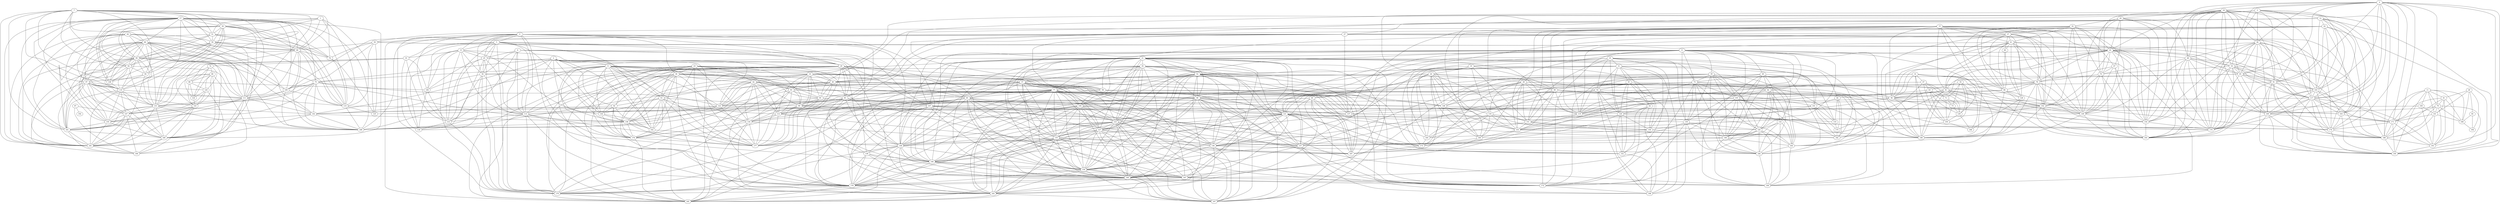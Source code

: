 graph G {
  0;
  1;
  2;
  3;
  4;
  5;
  6;
  7;
  8;
  9;
  10;
  11;
  12;
  13;
  14;
  15;
  16;
  17;
  18;
  19;
  20;
  21;
  22;
  23;
  24;
  25;
  26;
  27;
  28;
  29;
  30;
  31;
  32;
  33;
  34;
  35;
  36;
  37;
  38;
  39;
  40;
  41;
  42;
  43;
  44;
  45;
  46;
  47;
  48;
  49;
  50;
  51;
  52;
  53;
  54;
  55;
  56;
  57;
  58;
  59;
  60;
  61;
  62;
  63;
  64;
  65;
  66;
  67;
  68;
  69;
  70;
  71;
  72;
  73;
  74;
  75;
  76;
  77;
  78;
  79;
  80;
  81;
  82;
  83;
  84;
  85;
  86;
  87;
  88;
  89;
  90;
  91;
  92;
  93;
  94;
  95;
  96;
  97;
  98;
  99;
  100;
  101;
  102;
  103;
  104;
  105;
  106;
  107;
  108;
  109;
  110;
  111;
  112;
  113;
  114;
  115;
  116;
  117;
  118;
  119;
  120;
  121;
  122;
  123;
  124;
  125;
  126;
  127;
  128;
  129;
  130;
  131;
  132;
  133;
  134;
  135;
  136;
  137;
  138;
  139;
  140;
  141;
  142;
  143;
  144;
  145;
  146;
  147;
  148;
  149;
  150;
  151;
  152;
  153;
  154;
  155;
  156;
  157;
  158;
  159;
  160;
  161;
  162;
  163;
  164;
  165;
  166;
  167;
  168;
  169;
  170;
  171;
  172;
  173;
  174;
  175;
  176;
  177;
  178;
  179;
  180;
  181;
  182;
  183;
  184;
  185;
  186;
  187;
  188;
  189;
  190;
  191;
  192;
  193;
  194;
  195;
  196;
  197;
  198;
  199;
   0 -- 5;
   0 -- 13;
   0 -- 25;
   0 -- 29;
   0 -- 36;
   0 -- 56;
   0 -- 83;
   0 -- 113;
   0 -- 114;
   0 -- 138;
   0 -- 140;
   0 -- 178;
   0 -- 179;
   0 -- 185;
   1 -- 30;
   1 -- 51;
   1 -- 59;
   1 -- 68;
   1 -- 76;
   1 -- 115;
   1 -- 125;
   2 -- 9;
   2 -- 53;
   2 -- 75;
   2 -- 82;
   2 -- 122;
   2 -- 142;
   2 -- 144;
   2 -- 158;
   2 -- 162;
   2 -- 176;
   2 -- 177;
   2 -- 189;
   3 -- 12;
   3 -- 16;
   3 -- 38;
   3 -- 65;
   3 -- 91;
   3 -- 95;
   3 -- 103;
   3 -- 117;
   3 -- 148;
   3 -- 160;
   3 -- 170;
   4 -- 18;
   4 -- 38;
   4 -- 48;
   4 -- 55;
   4 -- 65;
   4 -- 79;
   4 -- 91;
   4 -- 103;
   4 -- 117;
   4 -- 169;
   4 -- 170;
   4 -- 171;
   4 -- 174;
   4 -- 188;
   4 -- 191;
   4 -- 195;
   5 -- 13;
   5 -- 25;
   5 -- 29;
   5 -- 33;
   5 -- 56;
   5 -- 83;
   5 -- 106;
   5 -- 113;
   5 -- 114;
   5 -- 118;
   5 -- 144;
   5 -- 162;
   5 -- 179;
   6 -- 25;
   6 -- 56;
   6 -- 83;
   6 -- 107;
   6 -- 113;
   6 -- 114;
   6 -- 139;
   6 -- 179;
   7 -- 17;
   7 -- 30;
   7 -- 46;
   7 -- 51;
   7 -- 59;
   7 -- 68;
   7 -- 90;
   7 -- 92;
   7 -- 94;
   7 -- 108;
   7 -- 110;
   7 -- 111;
   7 -- 131;
   7 -- 161;
   7 -- 181;
   8 -- 21;
   8 -- 39;
   8 -- 49;
   8 -- 72;
   8 -- 84;
   8 -- 105;
   8 -- 107;
   8 -- 121;
   8 -- 123;
   8 -- 130;
   8 -- 140;
   8 -- 145;
   8 -- 146;
   8 -- 157;
   8 -- 159;
   8 -- 164;
   8 -- 166;
   8 -- 167;
   8 -- 172;
   8 -- 184;
   8 -- 199;
   9 -- 16;
   9 -- 40;
   9 -- 42;
   9 -- 53;
   9 -- 75;
   9 -- 82;
   9 -- 93;
   9 -- 95;
   9 -- 122;
   9 -- 142;
   9 -- 144;
   9 -- 158;
   9 -- 162;
   9 -- 176;
   9 -- 177;
   9 -- 189;
   10 -- 19;
   10 -- 31;
   10 -- 54;
   10 -- 66;
   10 -- 101;
   10 -- 126;
   10 -- 151;
   10 -- 156;
   10 -- 165;
   10 -- 182;
   11 -- 61;
   11 -- 79;
   11 -- 100;
   11 -- 141;
   11 -- 168;
   11 -- 171;
   11 -- 188;
   11 -- 191;
   11 -- 195;
   12 -- 22;
   12 -- 27;
   12 -- 40;
   12 -- 58;
   12 -- 91;
   12 -- 103;
   12 -- 117;
   12 -- 137;
   12 -- 163;
   12 -- 174;
   12 -- 195;
   13 -- 25;
   13 -- 29;
   13 -- 33;
   13 -- 56;
   13 -- 106;
   13 -- 113;
   13 -- 114;
   13 -- 118;
   13 -- 144;
   13 -- 179;
   14 -- 47;
   14 -- 86;
   14 -- 89;
   14 -- 96;
   14 -- 119;
   14 -- 128;
   14 -- 129;
   14 -- 150;
   14 -- 196;
   15 -- 28;
   15 -- 37;
   15 -- 41;
   15 -- 43;
   15 -- 78;
   15 -- 81;
   15 -- 86;
   15 -- 89;
   15 -- 96;
   15 -- 102;
   15 -- 119;
   15 -- 149;
   15 -- 151;
   15 -- 153;
   15 -- 160;
   15 -- 196;
   16 -- 40;
   16 -- 42;
   16 -- 58;
   16 -- 93;
   16 -- 95;
   16 -- 99;
   16 -- 112;
   16 -- 122;
   16 -- 137;
   16 -- 148;
   16 -- 158;
   16 -- 177;
   16 -- 187;
   17 -- 30;
   17 -- 46;
   17 -- 51;
   17 -- 59;
   17 -- 68;
   17 -- 75;
   17 -- 90;
   17 -- 92;
   17 -- 97;
   17 -- 108;
   17 -- 109;
   17 -- 110;
   17 -- 111;
   17 -- 115;
   17 -- 131;
   17 -- 155;
   17 -- 161;
   17 -- 180;
   17 -- 181;
   17 -- 189;
   18 -- 20;
   18 -- 38;
   18 -- 43;
   18 -- 48;
   18 -- 55;
   18 -- 65;
   18 -- 70;
   18 -- 91;
   18 -- 103;
   18 -- 117;
   18 -- 154;
   18 -- 169;
   18 -- 170;
   18 -- 188;
   18 -- 193;
   19 -- 24;
   19 -- 69;
   19 -- 89;
   19 -- 116;
   19 -- 151;
   19 -- 156;
   19 -- 165;
   19 -- 173;
   20 -- 32;
   20 -- 43;
   20 -- 48;
   20 -- 67;
   20 -- 70;
   20 -- 149;
   20 -- 154;
   20 -- 193;
   21 -- 35;
   21 -- 52;
   21 -- 57;
   21 -- 72;
   21 -- 77;
   21 -- 98;
   21 -- 104;
   21 -- 105;
   21 -- 107;
   21 -- 121;
   21 -- 123;
   21 -- 127;
   21 -- 130;
   21 -- 135;
   21 -- 138;
   21 -- 140;
   21 -- 157;
   21 -- 159;
   21 -- 166;
   21 -- 167;
   21 -- 172;
   21 -- 178;
   21 -- 183;
   21 -- 197;
   22 -- 27;
   22 -- 40;
   22 -- 50;
   22 -- 58;
   22 -- 103;
   22 -- 117;
   22 -- 137;
   22 -- 163;
   22 -- 174;
   22 -- 195;
   23 -- 36;
   23 -- 42;
   23 -- 53;
   23 -- 82;
   23 -- 85;
   23 -- 99;
   23 -- 112;
   23 -- 134;
   23 -- 144;
   23 -- 162;
   23 -- 176;
   23 -- 177;
   23 -- 185;
   23 -- 187;
   24 -- 28;
   24 -- 69;
   24 -- 89;
   24 -- 99;
   24 -- 112;
   24 -- 116;
   24 -- 148;
   24 -- 151;
   24 -- 153;
   24 -- 160;
   24 -- 165;
   24 -- 173;
   24 -- 187;
   25 -- 29;
   25 -- 56;
   25 -- 83;
   25 -- 106;
   25 -- 113;
   25 -- 114;
   25 -- 118;
   25 -- 179;
   26 -- 61;
   26 -- 64;
   26 -- 141;
   26 -- 168;
   26 -- 194;
   27 -- 40;
   27 -- 50;
   27 -- 58;
   27 -- 109;
   27 -- 117;
   27 -- 137;
   27 -- 163;
   27 -- 174;
   27 -- 189;
   28 -- 81;
   28 -- 89;
   28 -- 96;
   28 -- 116;
   28 -- 119;
   28 -- 148;
   28 -- 151;
   28 -- 153;
   28 -- 160;
   28 -- 173;
   28 -- 196;
   29 -- 36;
   29 -- 56;
   29 -- 83;
   29 -- 85;
   29 -- 107;
   29 -- 113;
   29 -- 138;
   29 -- 139;
   29 -- 140;
   29 -- 159;
   29 -- 167;
   29 -- 178;
   29 -- 179;
   29 -- 185;
   30 -- 51;
   30 -- 59;
   30 -- 68;
   30 -- 76;
   30 -- 90;
   30 -- 92;
   30 -- 94;
   30 -- 108;
   30 -- 110;
   30 -- 111;
   30 -- 115;
   30 -- 131;
   31 -- 45;
   31 -- 52;
   31 -- 54;
   31 -- 62;
   31 -- 98;
   31 -- 101;
   31 -- 126;
   31 -- 133;
   31 -- 136;
   31 -- 152;
   31 -- 198;
   32 -- 37;
   32 -- 41;
   32 -- 43;
   32 -- 67;
   32 -- 70;
   32 -- 78;
   32 -- 86;
   32 -- 102;
   32 -- 149;
   32 -- 154;
   32 -- 193;
   33 -- 74;
   33 -- 88;
   33 -- 106;
   33 -- 114;
   33 -- 118;
   33 -- 124;
   34 -- 63;
   34 -- 71;
   34 -- 73;
   34 -- 129;
   34 -- 150;
   34 -- 186;
   35 -- 52;
   35 -- 57;
   35 -- 77;
   35 -- 85;
   35 -- 98;
   35 -- 104;
   35 -- 121;
   35 -- 123;
   35 -- 127;
   35 -- 135;
   35 -- 136;
   35 -- 157;
   35 -- 159;
   35 -- 166;
   35 -- 183;
   35 -- 197;
   36 -- 53;
   36 -- 57;
   36 -- 77;
   36 -- 85;
   36 -- 113;
   36 -- 134;
   36 -- 138;
   36 -- 162;
   36 -- 176;
   36 -- 178;
   36 -- 179;
   36 -- 183;
   36 -- 185;
   37 -- 41;
   37 -- 60;
   37 -- 78;
   37 -- 86;
   37 -- 96;
   37 -- 102;
   37 -- 119;
   37 -- 128;
   37 -- 149;
   37 -- 196;
   38 -- 43;
   38 -- 48;
   38 -- 55;
   38 -- 65;
   38 -- 91;
   38 -- 103;
   38 -- 117;
   38 -- 154;
   38 -- 169;
   38 -- 170;
   38 -- 188;
   38 -- 193;
   39 -- 72;
   39 -- 84;
   39 -- 105;
   39 -- 121;
   39 -- 130;
   39 -- 145;
   39 -- 146;
   39 -- 157;
   39 -- 164;
   39 -- 172;
   39 -- 184;
   40 -- 58;
   40 -- 93;
   40 -- 95;
   40 -- 122;
   40 -- 137;
   40 -- 158;
   40 -- 174;
   40 -- 177;
   40 -- 189;
   41 -- 43;
   41 -- 60;
   41 -- 78;
   41 -- 81;
   41 -- 86;
   41 -- 96;
   41 -- 102;
   41 -- 119;
   41 -- 128;
   41 -- 149;
   41 -- 154;
   41 -- 196;
   42 -- 53;
   42 -- 93;
   42 -- 95;
   42 -- 99;
   42 -- 112;
   42 -- 122;
   42 -- 134;
   42 -- 158;
   42 -- 176;
   42 -- 177;
   42 -- 187;
   43 -- 48;
   43 -- 55;
   43 -- 65;
   43 -- 70;
   43 -- 78;
   43 -- 81;
   43 -- 96;
   43 -- 102;
   43 -- 149;
   43 -- 153;
   43 -- 154;
   43 -- 170;
   43 -- 193;
   43 -- 196;
   44 -- 46;
   44 -- 97;
   44 -- 111;
   44 -- 131;
   44 -- 142;
   44 -- 155;
   44 -- 161;
   44 -- 180;
   44 -- 181;
   45 -- 54;
   45 -- 62;
   45 -- 126;
   45 -- 133;
   45 -- 152;
   45 -- 198;
   46 -- 68;
   46 -- 75;
   46 -- 90;
   46 -- 92;
   46 -- 97;
   46 -- 109;
   46 -- 110;
   46 -- 111;
   46 -- 131;
   46 -- 142;
   46 -- 147;
   46 -- 155;
   46 -- 161;
   46 -- 180;
   46 -- 181;
   46 -- 189;
   47 -- 63;
   47 -- 71;
   47 -- 129;
   47 -- 150;
   47 -- 151;
   47 -- 182;
   48 -- 55;
   48 -- 65;
   48 -- 70;
   48 -- 91;
   48 -- 149;
   48 -- 154;
   48 -- 169;
   48 -- 170;
   48 -- 193;
   49 -- 72;
   49 -- 84;
   49 -- 105;
   49 -- 121;
   49 -- 132;
   49 -- 145;
   49 -- 146;
   49 -- 164;
   49 -- 167;
   49 -- 184;
   49 -- 199;
   50 -- 68;
   50 -- 76;
   50 -- 109;
   50 -- 115;
   50 -- 125;
   50 -- 163;
   50 -- 174;
   51 -- 59;
   51 -- 68;
   51 -- 76;
   51 -- 90;
   51 -- 92;
   51 -- 108;
   51 -- 115;
   52 -- 54;
   52 -- 57;
   52 -- 77;
   52 -- 98;
   52 -- 104;
   52 -- 123;
   52 -- 127;
   52 -- 135;
   52 -- 136;
   52 -- 152;
   52 -- 157;
   52 -- 159;
   52 -- 166;
   52 -- 172;
   52 -- 183;
   52 -- 197;
   52 -- 198;
   53 -- 82;
   53 -- 99;
   53 -- 112;
   53 -- 134;
   53 -- 144;
   53 -- 158;
   53 -- 162;
   53 -- 176;
   53 -- 177;
   53 -- 185;
   54 -- 62;
   54 -- 98;
   54 -- 101;
   54 -- 126;
   54 -- 136;
   54 -- 152;
   54 -- 198;
   55 -- 65;
   55 -- 70;
   55 -- 91;
   55 -- 103;
   55 -- 117;
   55 -- 154;
   55 -- 169;
   55 -- 170;
   55 -- 188;
   55 -- 193;
   56 -- 83;
   56 -- 106;
   56 -- 113;
   56 -- 114;
   56 -- 118;
   56 -- 179;
   57 -- 77;
   57 -- 85;
   57 -- 98;
   57 -- 104;
   57 -- 123;
   57 -- 127;
   57 -- 135;
   57 -- 136;
   57 -- 138;
   57 -- 159;
   57 -- 166;
   57 -- 178;
   57 -- 183;
   57 -- 185;
   57 -- 197;
   58 -- 95;
   58 -- 122;
   58 -- 137;
   58 -- 163;
   58 -- 174;
   58 -- 189;
   59 -- 68;
   59 -- 76;
   59 -- 90;
   59 -- 92;
   59 -- 94;
   59 -- 108;
   59 -- 110;
   59 -- 111;
   59 -- 115;
   60 -- 86;
   60 -- 128;
   61 -- 79;
   61 -- 141;
   61 -- 168;
   61 -- 171;
   61 -- 188;
   61 -- 191;
   62 -- 126;
   62 -- 152;
   62 -- 172;
   62 -- 198;
   63 -- 66;
   63 -- 71;
   63 -- 73;
   63 -- 129;
   63 -- 150;
   63 -- 175;
   64 -- 168;
   64 -- 194;
   65 -- 81;
   65 -- 91;
   65 -- 103;
   65 -- 117;
   65 -- 148;
   65 -- 169;
   65 -- 170;
   66 -- 101;
   66 -- 133;
   66 -- 175;
   66 -- 182;
   67 -- 70;
   67 -- 78;
   67 -- 149;
   67 -- 154;
   67 -- 193;
   68 -- 75;
   68 -- 76;
   68 -- 90;
   68 -- 109;
   68 -- 111;
   68 -- 115;
   68 -- 131;
   68 -- 189;
   69 -- 99;
   69 -- 112;
   69 -- 134;
   69 -- 136;
   69 -- 165;
   69 -- 173;
   69 -- 183;
   69 -- 187;
   69 -- 197;
   70 -- 78;
   70 -- 102;
   70 -- 149;
   70 -- 154;
   70 -- 193;
   71 -- 73;
   71 -- 129;
   71 -- 150;
   72 -- 84;
   72 -- 105;
   72 -- 121;
   72 -- 123;
   72 -- 130;
   72 -- 145;
   72 -- 146;
   72 -- 157;
   72 -- 159;
   72 -- 164;
   72 -- 166;
   72 -- 172;
   72 -- 184;
   73 -- 129;
   73 -- 150;
   74 -- 80;
   74 -- 88;
   74 -- 120;
   74 -- 124;
   74 -- 143;
   75 -- 109;
   75 -- 111;
   75 -- 115;
   75 -- 122;
   75 -- 131;
   75 -- 142;
   75 -- 155;
   75 -- 158;
   75 -- 189;
   76 -- 115;
   76 -- 125;
   77 -- 85;
   77 -- 98;
   77 -- 104;
   77 -- 121;
   77 -- 123;
   77 -- 127;
   77 -- 135;
   77 -- 136;
   77 -- 138;
   77 -- 140;
   77 -- 159;
   77 -- 166;
   77 -- 178;
   77 -- 183;
   77 -- 185;
   77 -- 197;
   78 -- 81;
   78 -- 86;
   78 -- 96;
   78 -- 102;
   78 -- 119;
   78 -- 149;
   78 -- 154;
   78 -- 193;
   78 -- 196;
   79 -- 141;
   79 -- 168;
   79 -- 169;
   79 -- 171;
   79 -- 188;
   79 -- 191;
   79 -- 195;
   80 -- 88;
   80 -- 97;
   80 -- 120;
   80 -- 124;
   80 -- 143;
   80 -- 147;
   80 -- 180;
   80 -- 190;
   81 -- 96;
   81 -- 102;
   81 -- 119;
   81 -- 149;
   81 -- 153;
   81 -- 154;
   81 -- 160;
   81 -- 170;
   81 -- 196;
   82 -- 142;
   82 -- 144;
   82 -- 158;
   82 -- 162;
   82 -- 176;
   83 -- 107;
   83 -- 113;
   83 -- 138;
   83 -- 139;
   83 -- 140;
   83 -- 167;
   83 -- 178;
   83 -- 179;
   83 -- 185;
   84 -- 105;
   84 -- 130;
   84 -- 132;
   84 -- 145;
   84 -- 146;
   84 -- 164;
   84 -- 184;
   84 -- 199;
   85 -- 104;
   85 -- 123;
   85 -- 127;
   85 -- 134;
   85 -- 135;
   85 -- 138;
   85 -- 159;
   85 -- 166;
   85 -- 178;
   85 -- 179;
   85 -- 183;
   85 -- 185;
   85 -- 197;
   86 -- 96;
   86 -- 102;
   86 -- 119;
   86 -- 128;
   86 -- 149;
   86 -- 196;
   87 -- 147;
   87 -- 190;
   87 -- 192;
   88 -- 106;
   88 -- 120;
   88 -- 124;
   88 -- 143;
   89 -- 96;
   89 -- 116;
   89 -- 119;
   89 -- 151;
   89 -- 153;
   89 -- 156;
   89 -- 165;
   89 -- 182;
   89 -- 196;
   90 -- 92;
   90 -- 94;
   90 -- 97;
   90 -- 108;
   90 -- 109;
   90 -- 110;
   90 -- 111;
   90 -- 131;
   90 -- 155;
   90 -- 161;
   90 -- 181;
   91 -- 103;
   91 -- 117;
   91 -- 148;
   91 -- 169;
   91 -- 170;
   91 -- 174;
   91 -- 188;
   91 -- 195;
   92 -- 94;
   92 -- 108;
   92 -- 110;
   92 -- 111;
   92 -- 131;
   92 -- 161;
   92 -- 181;
   93 -- 95;
   93 -- 99;
   93 -- 112;
   93 -- 122;
   93 -- 134;
   93 -- 137;
   93 -- 148;
   93 -- 177;
   93 -- 187;
   94 -- 108;
   94 -- 110;
   94 -- 181;
   95 -- 99;
   95 -- 112;
   95 -- 122;
   95 -- 137;
   95 -- 148;
   95 -- 177;
   95 -- 187;
   96 -- 102;
   96 -- 119;
   96 -- 149;
   96 -- 153;
   96 -- 196;
   97 -- 110;
   97 -- 111;
   97 -- 120;
   97 -- 131;
   97 -- 143;
   97 -- 147;
   97 -- 155;
   97 -- 161;
   97 -- 180;
   97 -- 181;
   97 -- 190;
   98 -- 104;
   98 -- 126;
   98 -- 127;
   98 -- 135;
   98 -- 136;
   98 -- 152;
   98 -- 157;
   98 -- 159;
   98 -- 166;
   98 -- 172;
   98 -- 183;
   98 -- 197;
   99 -- 112;
   99 -- 134;
   99 -- 173;
   99 -- 177;
   99 -- 187;
   100 -- 125;
   100 -- 141;
   100 -- 191;
   101 -- 126;
   101 -- 133;
   101 -- 156;
   101 -- 175;
   101 -- 182;
   102 -- 119;
   102 -- 149;
   102 -- 153;
   102 -- 154;
   102 -- 193;
   102 -- 196;
   103 -- 117;
   103 -- 169;
   103 -- 170;
   103 -- 171;
   103 -- 174;
   103 -- 188;
   103 -- 195;
   104 -- 121;
   104 -- 123;
   104 -- 127;
   104 -- 135;
   104 -- 136;
   104 -- 138;
   104 -- 140;
   104 -- 159;
   104 -- 166;
   104 -- 178;
   104 -- 183;
   104 -- 185;
   104 -- 197;
   105 -- 107;
   105 -- 121;
   105 -- 132;
   105 -- 145;
   105 -- 146;
   105 -- 164;
   105 -- 167;
   105 -- 184;
   105 -- 199;
   106 -- 114;
   106 -- 118;
   107 -- 113;
   107 -- 121;
   107 -- 123;
   107 -- 138;
   107 -- 139;
   107 -- 140;
   107 -- 159;
   107 -- 167;
   107 -- 178;
   107 -- 179;
   107 -- 199;
   108 -- 110;
   109 -- 111;
   109 -- 115;
   109 -- 131;
   109 -- 189;
   110 -- 111;
   110 -- 131;
   110 -- 147;
   110 -- 155;
   110 -- 161;
   110 -- 180;
   110 -- 181;
   111 -- 115;
   111 -- 131;
   111 -- 142;
   111 -- 155;
   111 -- 161;
   111 -- 180;
   111 -- 181;
   111 -- 189;
   112 -- 134;
   112 -- 173;
   112 -- 176;
   112 -- 177;
   112 -- 187;
   113 -- 114;
   113 -- 138;
   113 -- 140;
   113 -- 178;
   113 -- 179;
   113 -- 185;
   114 -- 118;
   114 -- 179;
   115 -- 125;
   115 -- 163;
   115 -- 189;
   116 -- 151;
   116 -- 153;
   116 -- 156;
   116 -- 160;
   116 -- 165;
   116 -- 173;
   117 -- 137;
   117 -- 163;
   117 -- 169;
   117 -- 170;
   117 -- 171;
   117 -- 174;
   117 -- 188;
   117 -- 191;
   117 -- 195;
   119 -- 151;
   119 -- 153;
   119 -- 196;
   120 -- 124;
   120 -- 143;
   120 -- 147;
   120 -- 190;
   121 -- 123;
   121 -- 127;
   121 -- 130;
   121 -- 135;
   121 -- 140;
   121 -- 145;
   121 -- 146;
   121 -- 157;
   121 -- 159;
   121 -- 164;
   121 -- 166;
   121 -- 167;
   121 -- 172;
   121 -- 184;
   122 -- 137;
   122 -- 142;
   122 -- 158;
   122 -- 177;
   122 -- 189;
   123 -- 127;
   123 -- 135;
   123 -- 138;
   123 -- 140;
   123 -- 157;
   123 -- 159;
   123 -- 166;
   123 -- 167;
   123 -- 172;
   123 -- 178;
   123 -- 183;
   123 -- 197;
   124 -- 143;
   126 -- 133;
   126 -- 136;
   126 -- 152;
   126 -- 156;
   126 -- 198;
   127 -- 135;
   127 -- 136;
   127 -- 138;
   127 -- 140;
   127 -- 157;
   127 -- 159;
   127 -- 166;
   127 -- 172;
   127 -- 178;
   127 -- 183;
   127 -- 197;
   128 -- 186;
   128 -- 196;
   129 -- 150;
   129 -- 186;
   130 -- 145;
   130 -- 146;
   130 -- 157;
   130 -- 172;
   130 -- 184;
   130 -- 198;
   131 -- 142;
   131 -- 147;
   131 -- 155;
   131 -- 161;
   131 -- 180;
   131 -- 181;
   131 -- 189;
   132 -- 145;
   132 -- 146;
   132 -- 164;
   132 -- 184;
   132 -- 199;
   133 -- 175;
   134 -- 176;
   134 -- 177;
   134 -- 183;
   134 -- 185;
   134 -- 187;
   135 -- 136;
   135 -- 138;
   135 -- 140;
   135 -- 157;
   135 -- 159;
   135 -- 166;
   135 -- 178;
   135 -- 183;
   135 -- 185;
   135 -- 197;
   136 -- 152;
   136 -- 166;
   136 -- 183;
   136 -- 197;
   137 -- 174;
   137 -- 177;
   138 -- 139;
   138 -- 140;
   138 -- 159;
   138 -- 166;
   138 -- 167;
   138 -- 178;
   138 -- 179;
   138 -- 185;
   139 -- 140;
   139 -- 167;
   139 -- 178;
   139 -- 179;
   139 -- 199;
   140 -- 159;
   140 -- 166;
   140 -- 167;
   140 -- 178;
   140 -- 179;
   141 -- 168;
   141 -- 171;
   141 -- 188;
   141 -- 191;
   142 -- 155;
   142 -- 158;
   142 -- 180;
   142 -- 189;
   143 -- 147;
   143 -- 161;
   143 -- 180;
   143 -- 181;
   143 -- 190;
   144 -- 158;
   144 -- 162;
   144 -- 176;
   145 -- 146;
   145 -- 157;
   145 -- 164;
   145 -- 172;
   145 -- 184;
   145 -- 199;
   146 -- 157;
   146 -- 164;
   146 -- 184;
   146 -- 199;
   147 -- 155;
   147 -- 161;
   147 -- 180;
   147 -- 181;
   147 -- 190;
   148 -- 153;
   148 -- 160;
   148 -- 170;
   148 -- 173;
   149 -- 154;
   149 -- 193;
   149 -- 196;
   150 -- 182;
   150 -- 186;
   151 -- 153;
   151 -- 156;
   151 -- 165;
   151 -- 182;
   152 -- 198;
   153 -- 160;
   153 -- 173;
   153 -- 196;
   154 -- 170;
   154 -- 193;
   155 -- 161;
   155 -- 180;
   155 -- 181;
   156 -- 165;
   156 -- 182;
   157 -- 159;
   157 -- 166;
   157 -- 172;
   157 -- 198;
   158 -- 162;
   158 -- 176;
   158 -- 177;
   158 -- 189;
   159 -- 166;
   159 -- 167;
   159 -- 178;
   159 -- 183;
   159 -- 197;
   160 -- 173;
   160 -- 187;
   161 -- 180;
   161 -- 181;
   161 -- 190;
   162 -- 176;
   162 -- 177;
   163 -- 171;
   163 -- 174;
   163 -- 195;
   164 -- 184;
   164 -- 199;
   165 -- 173;
   166 -- 172;
   166 -- 178;
   166 -- 183;
   166 -- 197;
   167 -- 178;
   167 -- 199;
   168 -- 194;
   169 -- 170;
   169 -- 171;
   169 -- 188;
   169 -- 193;
   169 -- 195;
   170 -- 193;
   171 -- 174;
   171 -- 188;
   171 -- 191;
   171 -- 195;
   172 -- 198;
   173 -- 187;
   174 -- 188;
   174 -- 195;
   175 -- 182;
   176 -- 177;
   176 -- 185;
   178 -- 179;
   178 -- 183;
   178 -- 185;
   179 -- 185;
   180 -- 181;
   180 -- 190;
   181 -- 190;
   183 -- 185;
   183 -- 197;
   184 -- 199;
   188 -- 191;
   188 -- 195;
   191 -- 195;
}
